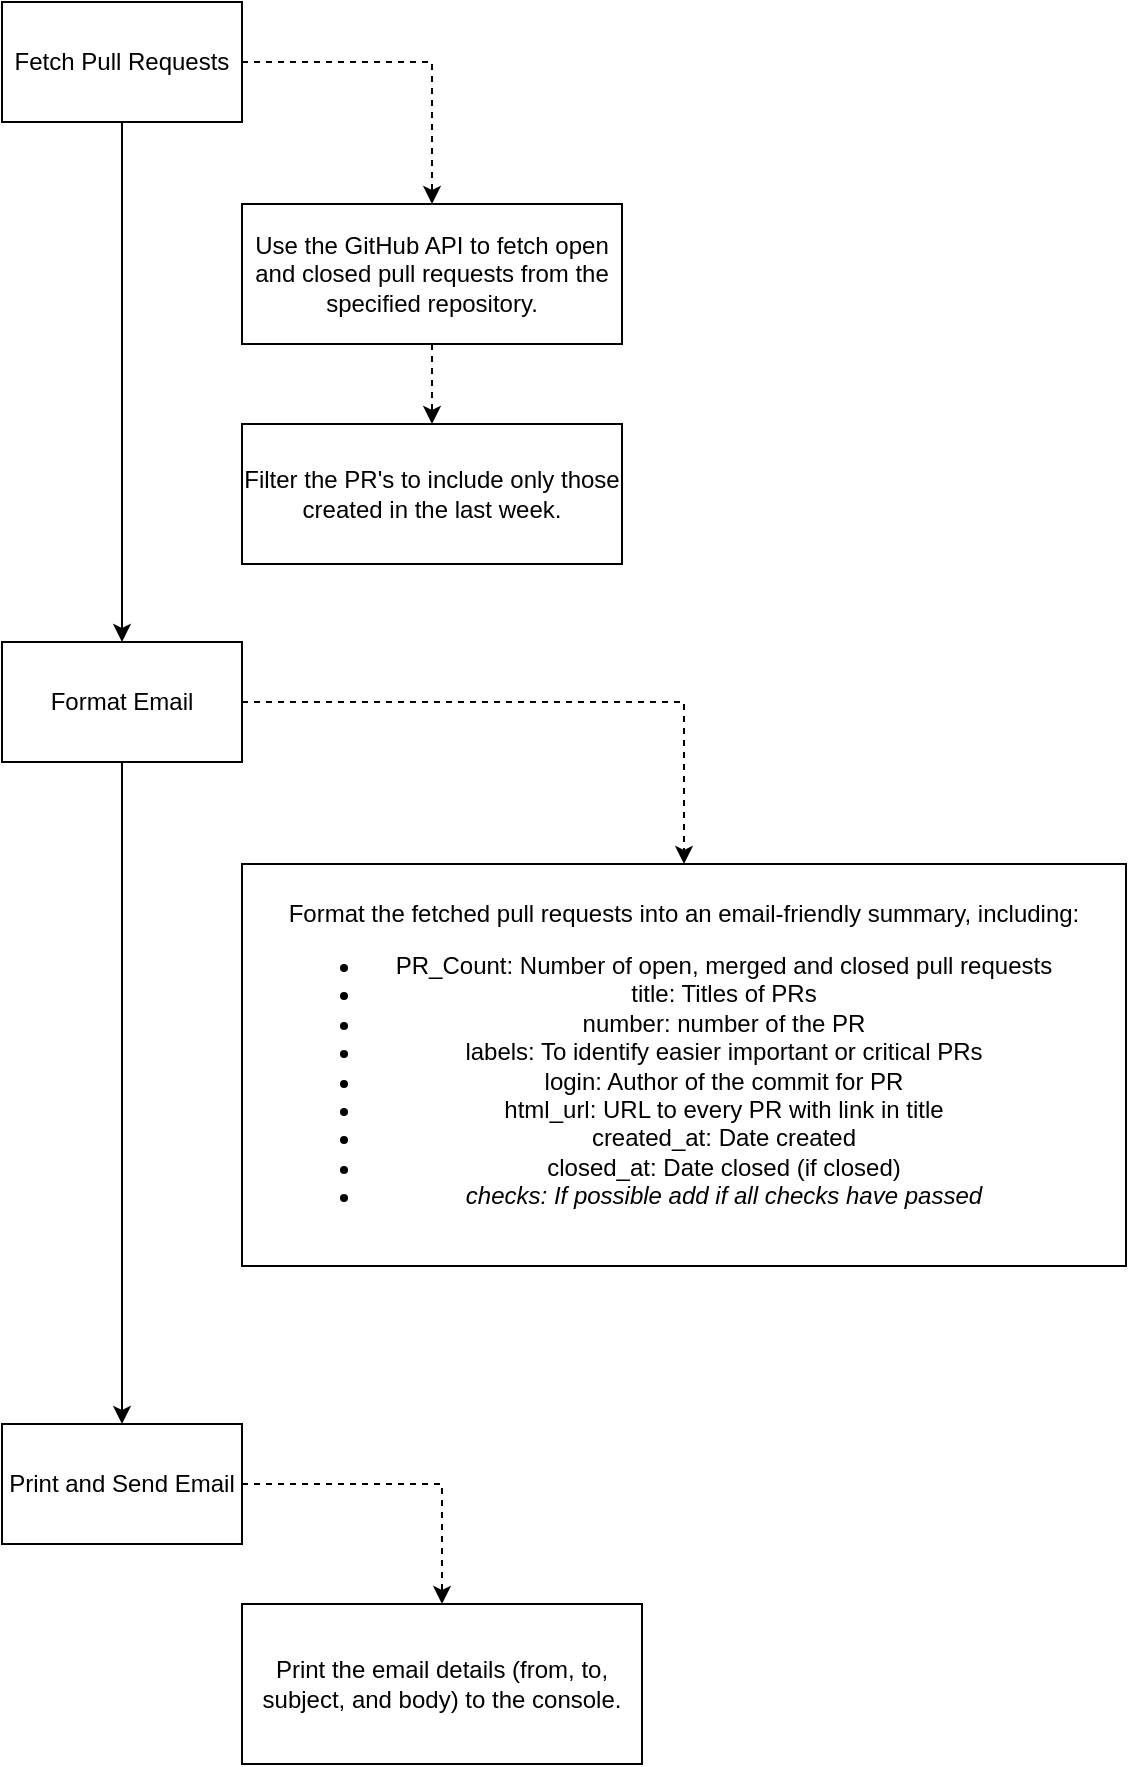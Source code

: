 <mxfile version="24.4.13" type="device">
  <diagram id="C5RBs43oDa-KdzZeNtuy" name="Page-1">
    <mxGraphModel dx="1865" dy="1236" grid="1" gridSize="10" guides="1" tooltips="1" connect="1" arrows="1" fold="1" page="1" pageScale="1" pageWidth="827" pageHeight="1169" math="0" shadow="0">
      <root>
        <mxCell id="WIyWlLk6GJQsqaUBKTNV-0" />
        <mxCell id="WIyWlLk6GJQsqaUBKTNV-1" parent="WIyWlLk6GJQsqaUBKTNV-0" />
        <mxCell id="7xgUiTttZdGV0sDnv-I--13" style="edgeStyle=orthogonalEdgeStyle;rounded=0;orthogonalLoop=1;jettySize=auto;html=1;entryX=0.5;entryY=0;entryDx=0;entryDy=0;" parent="WIyWlLk6GJQsqaUBKTNV-1" source="7xgUiTttZdGV0sDnv-I--4" target="7xgUiTttZdGV0sDnv-I--5" edge="1">
          <mxGeometry relative="1" as="geometry" />
        </mxCell>
        <mxCell id="7xgUiTttZdGV0sDnv-I--16" style="edgeStyle=orthogonalEdgeStyle;rounded=0;orthogonalLoop=1;jettySize=auto;html=1;entryX=0.5;entryY=0;entryDx=0;entryDy=0;exitX=1;exitY=0.5;exitDx=0;exitDy=0;dashed=1;" parent="WIyWlLk6GJQsqaUBKTNV-1" source="7xgUiTttZdGV0sDnv-I--4" target="7xgUiTttZdGV0sDnv-I--9" edge="1">
          <mxGeometry relative="1" as="geometry" />
        </mxCell>
        <mxCell id="7xgUiTttZdGV0sDnv-I--4" value="Fetch Pull Requests" style="rounded=0;whiteSpace=wrap;html=1;" parent="WIyWlLk6GJQsqaUBKTNV-1" vertex="1">
          <mxGeometry x="132" y="144" width="120" height="60" as="geometry" />
        </mxCell>
        <mxCell id="tiLUkzdG0EDcxsKQkMcF-1" style="edgeStyle=orthogonalEdgeStyle;rounded=0;orthogonalLoop=1;jettySize=auto;html=1;entryX=0.5;entryY=0;entryDx=0;entryDy=0;" edge="1" parent="WIyWlLk6GJQsqaUBKTNV-1" source="7xgUiTttZdGV0sDnv-I--5" target="7xgUiTttZdGV0sDnv-I--6">
          <mxGeometry relative="1" as="geometry" />
        </mxCell>
        <mxCell id="tiLUkzdG0EDcxsKQkMcF-2" style="edgeStyle=orthogonalEdgeStyle;rounded=0;orthogonalLoop=1;jettySize=auto;html=1;entryX=0.5;entryY=0;entryDx=0;entryDy=0;exitX=1;exitY=0.5;exitDx=0;exitDy=0;dashed=1;" edge="1" parent="WIyWlLk6GJQsqaUBKTNV-1" source="7xgUiTttZdGV0sDnv-I--5" target="tiLUkzdG0EDcxsKQkMcF-0">
          <mxGeometry relative="1" as="geometry" />
        </mxCell>
        <mxCell id="7xgUiTttZdGV0sDnv-I--5" value="Format Email" style="rounded=0;whiteSpace=wrap;html=1;" parent="WIyWlLk6GJQsqaUBKTNV-1" vertex="1">
          <mxGeometry x="132" y="464" width="120" height="60" as="geometry" />
        </mxCell>
        <mxCell id="tiLUkzdG0EDcxsKQkMcF-6" style="edgeStyle=orthogonalEdgeStyle;rounded=0;orthogonalLoop=1;jettySize=auto;html=1;entryX=0.5;entryY=0;entryDx=0;entryDy=0;exitX=1;exitY=0.5;exitDx=0;exitDy=0;dashed=1;" edge="1" parent="WIyWlLk6GJQsqaUBKTNV-1" source="7xgUiTttZdGV0sDnv-I--6" target="tiLUkzdG0EDcxsKQkMcF-5">
          <mxGeometry relative="1" as="geometry" />
        </mxCell>
        <mxCell id="7xgUiTttZdGV0sDnv-I--6" value="Print and Send Email" style="rounded=0;whiteSpace=wrap;html=1;" parent="WIyWlLk6GJQsqaUBKTNV-1" vertex="1">
          <mxGeometry x="132" y="855" width="120" height="60" as="geometry" />
        </mxCell>
        <mxCell id="7xgUiTttZdGV0sDnv-I--17" value="" style="edgeStyle=orthogonalEdgeStyle;rounded=0;orthogonalLoop=1;jettySize=auto;html=1;dashed=1;" parent="WIyWlLk6GJQsqaUBKTNV-1" source="7xgUiTttZdGV0sDnv-I--9" target="7xgUiTttZdGV0sDnv-I--12" edge="1">
          <mxGeometry relative="1" as="geometry" />
        </mxCell>
        <mxCell id="7xgUiTttZdGV0sDnv-I--9" value="Use the GitHub API to fetch open and closed pull requests from the specified repository." style="rounded=0;whiteSpace=wrap;html=1;verticalAlign=middle;" parent="WIyWlLk6GJQsqaUBKTNV-1" vertex="1">
          <mxGeometry x="252" y="245" width="190" height="70" as="geometry" />
        </mxCell>
        <mxCell id="7xgUiTttZdGV0sDnv-I--12" value="Filter the PR&#39;s to include only those created in the last week." style="rounded=0;whiteSpace=wrap;html=1;verticalAlign=middle;" parent="WIyWlLk6GJQsqaUBKTNV-1" vertex="1">
          <mxGeometry x="252" y="355" width="190" height="70" as="geometry" />
        </mxCell>
        <mxCell id="tiLUkzdG0EDcxsKQkMcF-0" value="Format the fetched pull requests into an email-friendly summary, including:&lt;div&gt;&lt;ul&gt;&lt;li&gt;&lt;span style=&quot;background-color: initial;&quot;&gt;PR_Count: Number of open, merged and closed pull requests&lt;/span&gt;&lt;/li&gt;&lt;li&gt;&lt;span style=&quot;background-color: initial;&quot;&gt;title: Titles of PRs&lt;/span&gt;&lt;/li&gt;&lt;li&gt;&lt;span style=&quot;background-color: initial;&quot;&gt;number: number of the PR&lt;/span&gt;&lt;/li&gt;&lt;li&gt;labels: To identify easier important or critical PRs&lt;/li&gt;&lt;li&gt;&lt;span style=&quot;background-color: initial;&quot;&gt;login: Author of the commit for PR&lt;/span&gt;&lt;/li&gt;&lt;li&gt;&lt;span style=&quot;background-color: initial;&quot;&gt;html_url: URL to every PR with link in title&lt;/span&gt;&lt;/li&gt;&lt;li&gt;&lt;span style=&quot;background-color: initial;&quot;&gt;created_at: Date created&lt;/span&gt;&lt;/li&gt;&lt;li&gt;&lt;span style=&quot;background-color: initial;&quot;&gt;closed_at: Date closed (if closed)&lt;/span&gt;&lt;/li&gt;&lt;li&gt;&lt;span style=&quot;background-color: initial;&quot;&gt;&lt;i&gt;checks: If possible add if all checks have passed&lt;/i&gt;&lt;/span&gt;&lt;/li&gt;&lt;/ul&gt;&lt;/div&gt;" style="rounded=0;whiteSpace=wrap;html=1;verticalAlign=middle;" vertex="1" parent="WIyWlLk6GJQsqaUBKTNV-1">
          <mxGeometry x="252" y="575" width="442" height="201" as="geometry" />
        </mxCell>
        <mxCell id="tiLUkzdG0EDcxsKQkMcF-5" value="Print the email details (from, to, subject, and body) to the console." style="rounded=0;whiteSpace=wrap;html=1;verticalAlign=middle;" vertex="1" parent="WIyWlLk6GJQsqaUBKTNV-1">
          <mxGeometry x="252" y="945" width="200" height="80" as="geometry" />
        </mxCell>
      </root>
    </mxGraphModel>
  </diagram>
</mxfile>
